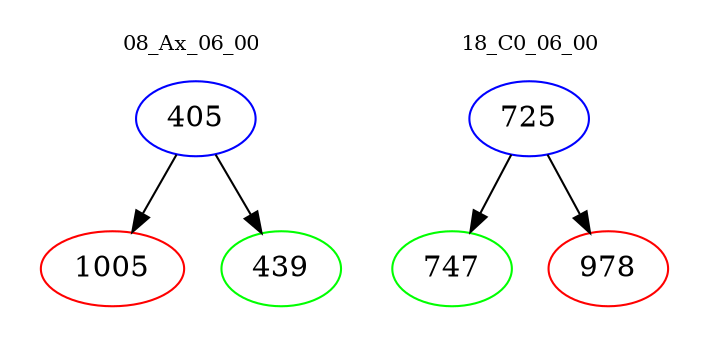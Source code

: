 digraph{
subgraph cluster_0 {
color = white
label = "08_Ax_06_00";
fontsize=10;
T0_405 [label="405", color="blue"]
T0_405 -> T0_1005 [color="black"]
T0_1005 [label="1005", color="red"]
T0_405 -> T0_439 [color="black"]
T0_439 [label="439", color="green"]
}
subgraph cluster_1 {
color = white
label = "18_C0_06_00";
fontsize=10;
T1_725 [label="725", color="blue"]
T1_725 -> T1_747 [color="black"]
T1_747 [label="747", color="green"]
T1_725 -> T1_978 [color="black"]
T1_978 [label="978", color="red"]
}
}
